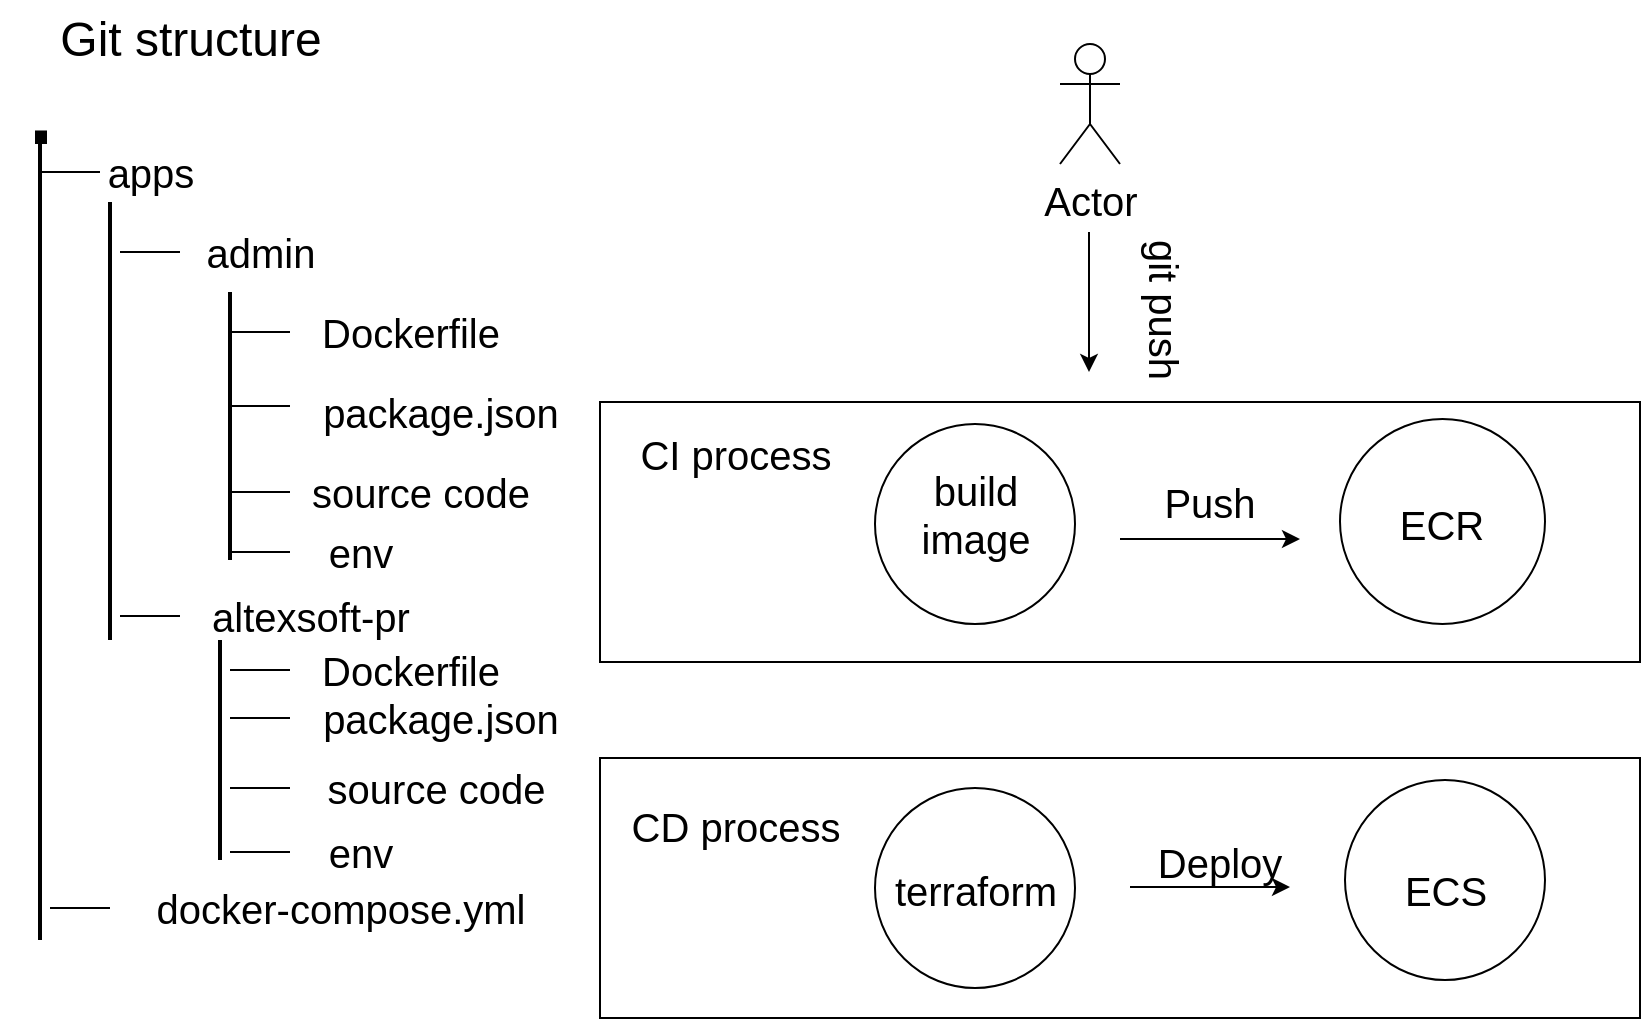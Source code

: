 <mxfile version="20.4.0" type="github">
  <diagram id="_XcqQiy2nQXfhEswsfYa" name="Page-1">
    <mxGraphModel dx="1298" dy="865" grid="1" gridSize="10" guides="1" tooltips="1" connect="1" arrows="1" fold="1" page="1" pageScale="1" pageWidth="827" pageHeight="1169" math="0" shadow="0">
      <root>
        <mxCell id="0" />
        <mxCell id="1" parent="0" />
        <mxCell id="aMXHbMqie1wpvL0dGQjH-5" value="Git structure" style="text;html=1;align=center;verticalAlign=middle;resizable=0;points=[];autosize=1;strokeColor=none;fillColor=none;fontSize=24;" vertex="1" parent="1">
          <mxGeometry x="20" y="20" width="150" height="40" as="geometry" />
        </mxCell>
        <mxCell id="aMXHbMqie1wpvL0dGQjH-13" value="&lt;font style=&quot;font-size: 20px;&quot;&gt;apps&lt;/font&gt;" style="text;html=1;align=center;verticalAlign=middle;resizable=0;points=[];autosize=1;strokeColor=none;fillColor=none;fontSize=24;" vertex="1" parent="1">
          <mxGeometry x="40" y="86" width="70" height="40" as="geometry" />
        </mxCell>
        <mxCell id="aMXHbMqie1wpvL0dGQjH-14" value="admin" style="text;html=1;align=center;verticalAlign=middle;resizable=0;points=[];autosize=1;strokeColor=none;fillColor=none;fontSize=20;" vertex="1" parent="1">
          <mxGeometry x="90" y="126" width="80" height="40" as="geometry" />
        </mxCell>
        <mxCell id="aMXHbMqie1wpvL0dGQjH-15" value="altexsoft-pr" style="text;html=1;align=center;verticalAlign=middle;resizable=0;points=[];autosize=1;strokeColor=none;fillColor=none;fontSize=20;" vertex="1" parent="1">
          <mxGeometry x="95" y="308" width="120" height="40" as="geometry" />
        </mxCell>
        <mxCell id="aMXHbMqie1wpvL0dGQjH-16" value="Dockerfile" style="text;html=1;align=center;verticalAlign=middle;resizable=0;points=[];autosize=1;strokeColor=none;fillColor=none;fontSize=20;" vertex="1" parent="1">
          <mxGeometry x="150" y="166" width="110" height="40" as="geometry" />
        </mxCell>
        <mxCell id="aMXHbMqie1wpvL0dGQjH-17" value="package.json" style="text;html=1;align=center;verticalAlign=middle;resizable=0;points=[];autosize=1;strokeColor=none;fillColor=none;fontSize=20;" vertex="1" parent="1">
          <mxGeometry x="150" y="206" width="140" height="40" as="geometry" />
        </mxCell>
        <mxCell id="aMXHbMqie1wpvL0dGQjH-18" value="Dockerfile" style="text;html=1;align=center;verticalAlign=middle;resizable=0;points=[];autosize=1;strokeColor=none;fillColor=none;fontSize=20;" vertex="1" parent="1">
          <mxGeometry x="150" y="335" width="110" height="40" as="geometry" />
        </mxCell>
        <mxCell id="aMXHbMqie1wpvL0dGQjH-19" value="package.json" style="text;html=1;align=center;verticalAlign=middle;resizable=0;points=[];autosize=1;strokeColor=none;fillColor=none;fontSize=20;" vertex="1" parent="1">
          <mxGeometry x="150" y="359" width="140" height="40" as="geometry" />
        </mxCell>
        <mxCell id="aMXHbMqie1wpvL0dGQjH-20" value="docker-compose.yml" style="text;html=1;align=center;verticalAlign=middle;resizable=0;points=[];autosize=1;strokeColor=none;fillColor=none;fontSize=20;" vertex="1" parent="1">
          <mxGeometry x="65" y="454" width="210" height="40" as="geometry" />
        </mxCell>
        <mxCell id="aMXHbMqie1wpvL0dGQjH-22" value="" style="line;strokeWidth=2;direction=south;html=1;fontSize=20;" vertex="1" parent="1">
          <mxGeometry x="15" y="90" width="10" height="400" as="geometry" />
        </mxCell>
        <mxCell id="aMXHbMqie1wpvL0dGQjH-23" value="." style="text;html=1;align=center;verticalAlign=middle;resizable=0;points=[];autosize=1;strokeColor=none;fillColor=none;fontSize=63;" vertex="1" parent="1">
          <mxGeometry y="25" width="40" height="90" as="geometry" />
        </mxCell>
        <mxCell id="aMXHbMqie1wpvL0dGQjH-24" value="" style="line;strokeWidth=1;fillColor=none;align=left;verticalAlign=middle;spacingTop=-1;spacingLeft=3;spacingRight=3;rotatable=0;labelPosition=right;points=[];portConstraint=eastwest;fontSize=63;" vertex="1" parent="1">
          <mxGeometry x="20" y="102" width="30" height="8" as="geometry" />
        </mxCell>
        <mxCell id="aMXHbMqie1wpvL0dGQjH-26" value="" style="line;strokeWidth=2;direction=south;html=1;fontSize=63;" vertex="1" parent="1">
          <mxGeometry x="50" y="121" width="10" height="219" as="geometry" />
        </mxCell>
        <mxCell id="aMXHbMqie1wpvL0dGQjH-28" value="" style="line;strokeWidth=1;fillColor=none;align=left;verticalAlign=middle;spacingTop=-1;spacingLeft=3;spacingRight=3;rotatable=0;labelPosition=right;points=[];portConstraint=eastwest;fontSize=63;" vertex="1" parent="1">
          <mxGeometry x="60" y="142" width="30" height="8" as="geometry" />
        </mxCell>
        <mxCell id="aMXHbMqie1wpvL0dGQjH-29" value="" style="line;strokeWidth=1;fillColor=none;align=left;verticalAlign=middle;spacingTop=-1;spacingLeft=3;spacingRight=3;rotatable=0;labelPosition=right;points=[];portConstraint=eastwest;fontSize=63;" vertex="1" parent="1">
          <mxGeometry x="115" y="292" width="30" height="8" as="geometry" />
        </mxCell>
        <mxCell id="aMXHbMqie1wpvL0dGQjH-31" value="" style="line;strokeWidth=1;fillColor=none;align=left;verticalAlign=middle;spacingTop=-1;spacingLeft=3;spacingRight=3;rotatable=0;labelPosition=right;points=[];portConstraint=eastwest;fontSize=63;" vertex="1" parent="1">
          <mxGeometry x="115" y="262" width="30" height="8" as="geometry" />
        </mxCell>
        <mxCell id="aMXHbMqie1wpvL0dGQjH-32" value="" style="line;strokeWidth=1;fillColor=none;align=left;verticalAlign=middle;spacingTop=-1;spacingLeft=3;spacingRight=3;rotatable=0;labelPosition=right;points=[];portConstraint=eastwest;fontSize=63;" vertex="1" parent="1">
          <mxGeometry x="115" y="219" width="30" height="8" as="geometry" />
        </mxCell>
        <mxCell id="aMXHbMqie1wpvL0dGQjH-33" value="" style="line;strokeWidth=1;fillColor=none;align=left;verticalAlign=middle;spacingTop=-1;spacingLeft=3;spacingRight=3;rotatable=0;labelPosition=right;points=[];portConstraint=eastwest;fontSize=63;" vertex="1" parent="1">
          <mxGeometry x="115" y="182" width="30" height="8" as="geometry" />
        </mxCell>
        <mxCell id="aMXHbMqie1wpvL0dGQjH-34" value="" style="line;strokeWidth=2;direction=south;html=1;fontSize=63;" vertex="1" parent="1">
          <mxGeometry x="110" y="166" width="10" height="134" as="geometry" />
        </mxCell>
        <mxCell id="aMXHbMqie1wpvL0dGQjH-35" value="&lt;font style=&quot;font-size: 20px;&quot;&gt;source code&lt;/font&gt;" style="text;html=1;align=center;verticalAlign=middle;resizable=0;points=[];autosize=1;strokeColor=none;fillColor=none;fontSize=20;" vertex="1" parent="1">
          <mxGeometry x="145" y="246" width="130" height="40" as="geometry" />
        </mxCell>
        <mxCell id="aMXHbMqie1wpvL0dGQjH-37" value="" style="line;strokeWidth=2;direction=south;html=1;fontSize=63;" vertex="1" parent="1">
          <mxGeometry x="105" y="340" width="10" height="110" as="geometry" />
        </mxCell>
        <mxCell id="aMXHbMqie1wpvL0dGQjH-38" value="" style="line;strokeWidth=1;fillColor=none;align=left;verticalAlign=middle;spacingTop=-1;spacingLeft=3;spacingRight=3;rotatable=0;labelPosition=right;points=[];portConstraint=eastwest;fontSize=63;" vertex="1" parent="1">
          <mxGeometry x="115" y="351" width="30" height="8" as="geometry" />
        </mxCell>
        <mxCell id="aMXHbMqie1wpvL0dGQjH-40" value="" style="line;strokeWidth=1;fillColor=none;align=left;verticalAlign=middle;spacingTop=-1;spacingLeft=3;spacingRight=3;rotatable=0;labelPosition=right;points=[];portConstraint=eastwest;fontSize=63;" vertex="1" parent="1">
          <mxGeometry x="115" y="410" width="30" height="8" as="geometry" />
        </mxCell>
        <mxCell id="aMXHbMqie1wpvL0dGQjH-41" value="" style="line;strokeWidth=1;fillColor=none;align=left;verticalAlign=middle;spacingTop=-1;spacingLeft=3;spacingRight=3;rotatable=0;labelPosition=right;points=[];portConstraint=eastwest;fontSize=63;" vertex="1" parent="1">
          <mxGeometry x="115" y="375" width="30" height="8" as="geometry" />
        </mxCell>
        <mxCell id="aMXHbMqie1wpvL0dGQjH-42" value="&lt;font style=&quot;font-size: 20px;&quot;&gt;&amp;nbsp;source code&lt;/font&gt;" style="text;html=1;align=center;verticalAlign=middle;resizable=0;points=[];autosize=1;strokeColor=none;fillColor=none;fontSize=20;" vertex="1" parent="1">
          <mxGeometry x="145" y="394" width="140" height="40" as="geometry" />
        </mxCell>
        <mxCell id="aMXHbMqie1wpvL0dGQjH-43" value="" style="line;strokeWidth=1;fillColor=none;align=left;verticalAlign=middle;spacingTop=-1;spacingLeft=3;spacingRight=3;rotatable=0;labelPosition=right;points=[];portConstraint=eastwest;fontSize=63;" vertex="1" parent="1">
          <mxGeometry x="25" y="470" width="30" height="8" as="geometry" />
        </mxCell>
        <mxCell id="aMXHbMqie1wpvL0dGQjH-44" value="env" style="text;html=1;align=center;verticalAlign=middle;resizable=0;points=[];autosize=1;strokeColor=none;fillColor=none;fontSize=20;" vertex="1" parent="1">
          <mxGeometry x="150" y="276" width="60" height="40" as="geometry" />
        </mxCell>
        <mxCell id="aMXHbMqie1wpvL0dGQjH-45" value="" style="line;strokeWidth=1;fillColor=none;align=left;verticalAlign=middle;spacingTop=-1;spacingLeft=3;spacingRight=3;rotatable=0;labelPosition=right;points=[];portConstraint=eastwest;fontSize=63;" vertex="1" parent="1">
          <mxGeometry x="60" y="324" width="30" height="8" as="geometry" />
        </mxCell>
        <mxCell id="aMXHbMqie1wpvL0dGQjH-46" value="" style="line;strokeWidth=1;fillColor=none;align=left;verticalAlign=middle;spacingTop=-1;spacingLeft=3;spacingRight=3;rotatable=0;labelPosition=right;points=[];portConstraint=eastwest;fontSize=63;" vertex="1" parent="1">
          <mxGeometry x="115" y="442" width="30" height="8" as="geometry" />
        </mxCell>
        <mxCell id="aMXHbMqie1wpvL0dGQjH-47" value="env" style="text;html=1;align=center;verticalAlign=middle;resizable=0;points=[];autosize=1;strokeColor=none;fillColor=none;fontSize=20;" vertex="1" parent="1">
          <mxGeometry x="150" y="426" width="60" height="40" as="geometry" />
        </mxCell>
        <mxCell id="aMXHbMqie1wpvL0dGQjH-48" value="Actor" style="shape=umlActor;verticalLabelPosition=bottom;verticalAlign=top;html=1;outlineConnect=0;fontSize=20;" vertex="1" parent="1">
          <mxGeometry x="530" y="42" width="30" height="60" as="geometry" />
        </mxCell>
        <mxCell id="aMXHbMqie1wpvL0dGQjH-50" value="git push" style="text;html=1;strokeColor=none;fillColor=none;align=center;verticalAlign=middle;whiteSpace=wrap;rounded=0;fontSize=20;rotation=90;" vertex="1" parent="1">
          <mxGeometry x="530" y="160" width="105" height="30" as="geometry" />
        </mxCell>
        <mxCell id="aMXHbMqie1wpvL0dGQjH-67" value="" style="rounded=0;whiteSpace=wrap;html=1;fontSize=20;" vertex="1" parent="1">
          <mxGeometry x="300" y="221" width="520" height="130" as="geometry" />
        </mxCell>
        <mxCell id="aMXHbMqie1wpvL0dGQjH-70" value="CI process" style="text;html=1;strokeColor=none;fillColor=none;align=center;verticalAlign=middle;whiteSpace=wrap;rounded=0;fontSize=20;" vertex="1" parent="1">
          <mxGeometry x="312.5" y="232" width="110" height="30" as="geometry" />
        </mxCell>
        <mxCell id="aMXHbMqie1wpvL0dGQjH-57" value="" style="ellipse;whiteSpace=wrap;html=1;aspect=fixed;fontSize=20;" vertex="1" parent="1">
          <mxGeometry x="437.5" y="232" width="100" height="100" as="geometry" />
        </mxCell>
        <mxCell id="aMXHbMqie1wpvL0dGQjH-78" value="" style="endArrow=classic;html=1;rounded=0;" edge="1" parent="1">
          <mxGeometry width="50" height="50" relative="1" as="geometry">
            <mxPoint x="544.5" y="136" as="sourcePoint" />
            <mxPoint x="544.5" y="206" as="targetPoint" />
          </mxGeometry>
        </mxCell>
        <mxCell id="aMXHbMqie1wpvL0dGQjH-55" value="build image" style="text;html=1;strokeColor=none;fillColor=none;align=center;verticalAlign=middle;whiteSpace=wrap;rounded=0;fontSize=20;" vertex="1" parent="1">
          <mxGeometry x="457.5" y="262" width="60" height="30" as="geometry" />
        </mxCell>
        <mxCell id="aMXHbMqie1wpvL0dGQjH-56" value="" style="endArrow=classic;html=1;rounded=0;fontSize=20;" edge="1" parent="1">
          <mxGeometry width="50" height="50" relative="1" as="geometry">
            <mxPoint x="560" y="289.5" as="sourcePoint" />
            <mxPoint x="650" y="289.5" as="targetPoint" />
            <Array as="points" />
          </mxGeometry>
        </mxCell>
        <mxCell id="aMXHbMqie1wpvL0dGQjH-59" value="Push" style="text;html=1;strokeColor=none;fillColor=none;align=center;verticalAlign=middle;whiteSpace=wrap;rounded=0;fontSize=20;" vertex="1" parent="1">
          <mxGeometry x="575" y="256" width="60" height="30" as="geometry" />
        </mxCell>
        <mxCell id="aMXHbMqie1wpvL0dGQjH-52" value="" style="ellipse;whiteSpace=wrap;html=1;aspect=fixed;fontSize=20;" vertex="1" parent="1">
          <mxGeometry x="670" y="229.5" width="102.5" height="102.5" as="geometry" />
        </mxCell>
        <mxCell id="aMXHbMqie1wpvL0dGQjH-58" value="ECR" style="text;html=1;strokeColor=none;fillColor=none;align=center;verticalAlign=middle;whiteSpace=wrap;rounded=0;fontSize=20;" vertex="1" parent="1">
          <mxGeometry x="691.25" y="267" width="60" height="30" as="geometry" />
        </mxCell>
        <mxCell id="aMXHbMqie1wpvL0dGQjH-74" value="" style="rounded=0;whiteSpace=wrap;html=1;fontSize=20;" vertex="1" parent="1">
          <mxGeometry x="300" y="399" width="520" height="130" as="geometry" />
        </mxCell>
        <mxCell id="aMXHbMqie1wpvL0dGQjH-76" value="CD process" style="text;html=1;strokeColor=none;fillColor=none;align=center;verticalAlign=middle;whiteSpace=wrap;rounded=0;fontSize=20;" vertex="1" parent="1">
          <mxGeometry x="312.5" y="418" width="110" height="30" as="geometry" />
        </mxCell>
        <mxCell id="aMXHbMqie1wpvL0dGQjH-60" value="" style="ellipse;whiteSpace=wrap;html=1;aspect=fixed;fontSize=20;" vertex="1" parent="1">
          <mxGeometry x="437.5" y="414" width="100" height="100" as="geometry" />
        </mxCell>
        <mxCell id="aMXHbMqie1wpvL0dGQjH-61" value="terraform" style="text;html=1;strokeColor=none;fillColor=none;align=center;verticalAlign=middle;whiteSpace=wrap;rounded=0;fontSize=20;" vertex="1" parent="1">
          <mxGeometry x="457.5" y="450" width="60" height="30" as="geometry" />
        </mxCell>
        <mxCell id="aMXHbMqie1wpvL0dGQjH-64" value="" style="endArrow=classic;html=1;rounded=0;fontSize=20;" edge="1" parent="1">
          <mxGeometry width="50" height="50" relative="1" as="geometry">
            <mxPoint x="565" y="463.5" as="sourcePoint" />
            <mxPoint x="645" y="463.5" as="targetPoint" />
          </mxGeometry>
        </mxCell>
        <mxCell id="aMXHbMqie1wpvL0dGQjH-66" value="Deploy" style="text;html=1;strokeColor=none;fillColor=none;align=center;verticalAlign=middle;whiteSpace=wrap;rounded=0;fontSize=20;" vertex="1" parent="1">
          <mxGeometry x="580" y="436" width="60" height="30" as="geometry" />
        </mxCell>
        <mxCell id="aMXHbMqie1wpvL0dGQjH-62" value="" style="ellipse;whiteSpace=wrap;html=1;aspect=fixed;fontSize=20;" vertex="1" parent="1">
          <mxGeometry x="672.5" y="410" width="100" height="100" as="geometry" />
        </mxCell>
        <mxCell id="aMXHbMqie1wpvL0dGQjH-63" value="ECS" style="text;html=1;strokeColor=none;fillColor=none;align=center;verticalAlign=middle;whiteSpace=wrap;rounded=0;fontSize=20;" vertex="1" parent="1">
          <mxGeometry x="692.5" y="450" width="60" height="30" as="geometry" />
        </mxCell>
      </root>
    </mxGraphModel>
  </diagram>
</mxfile>

